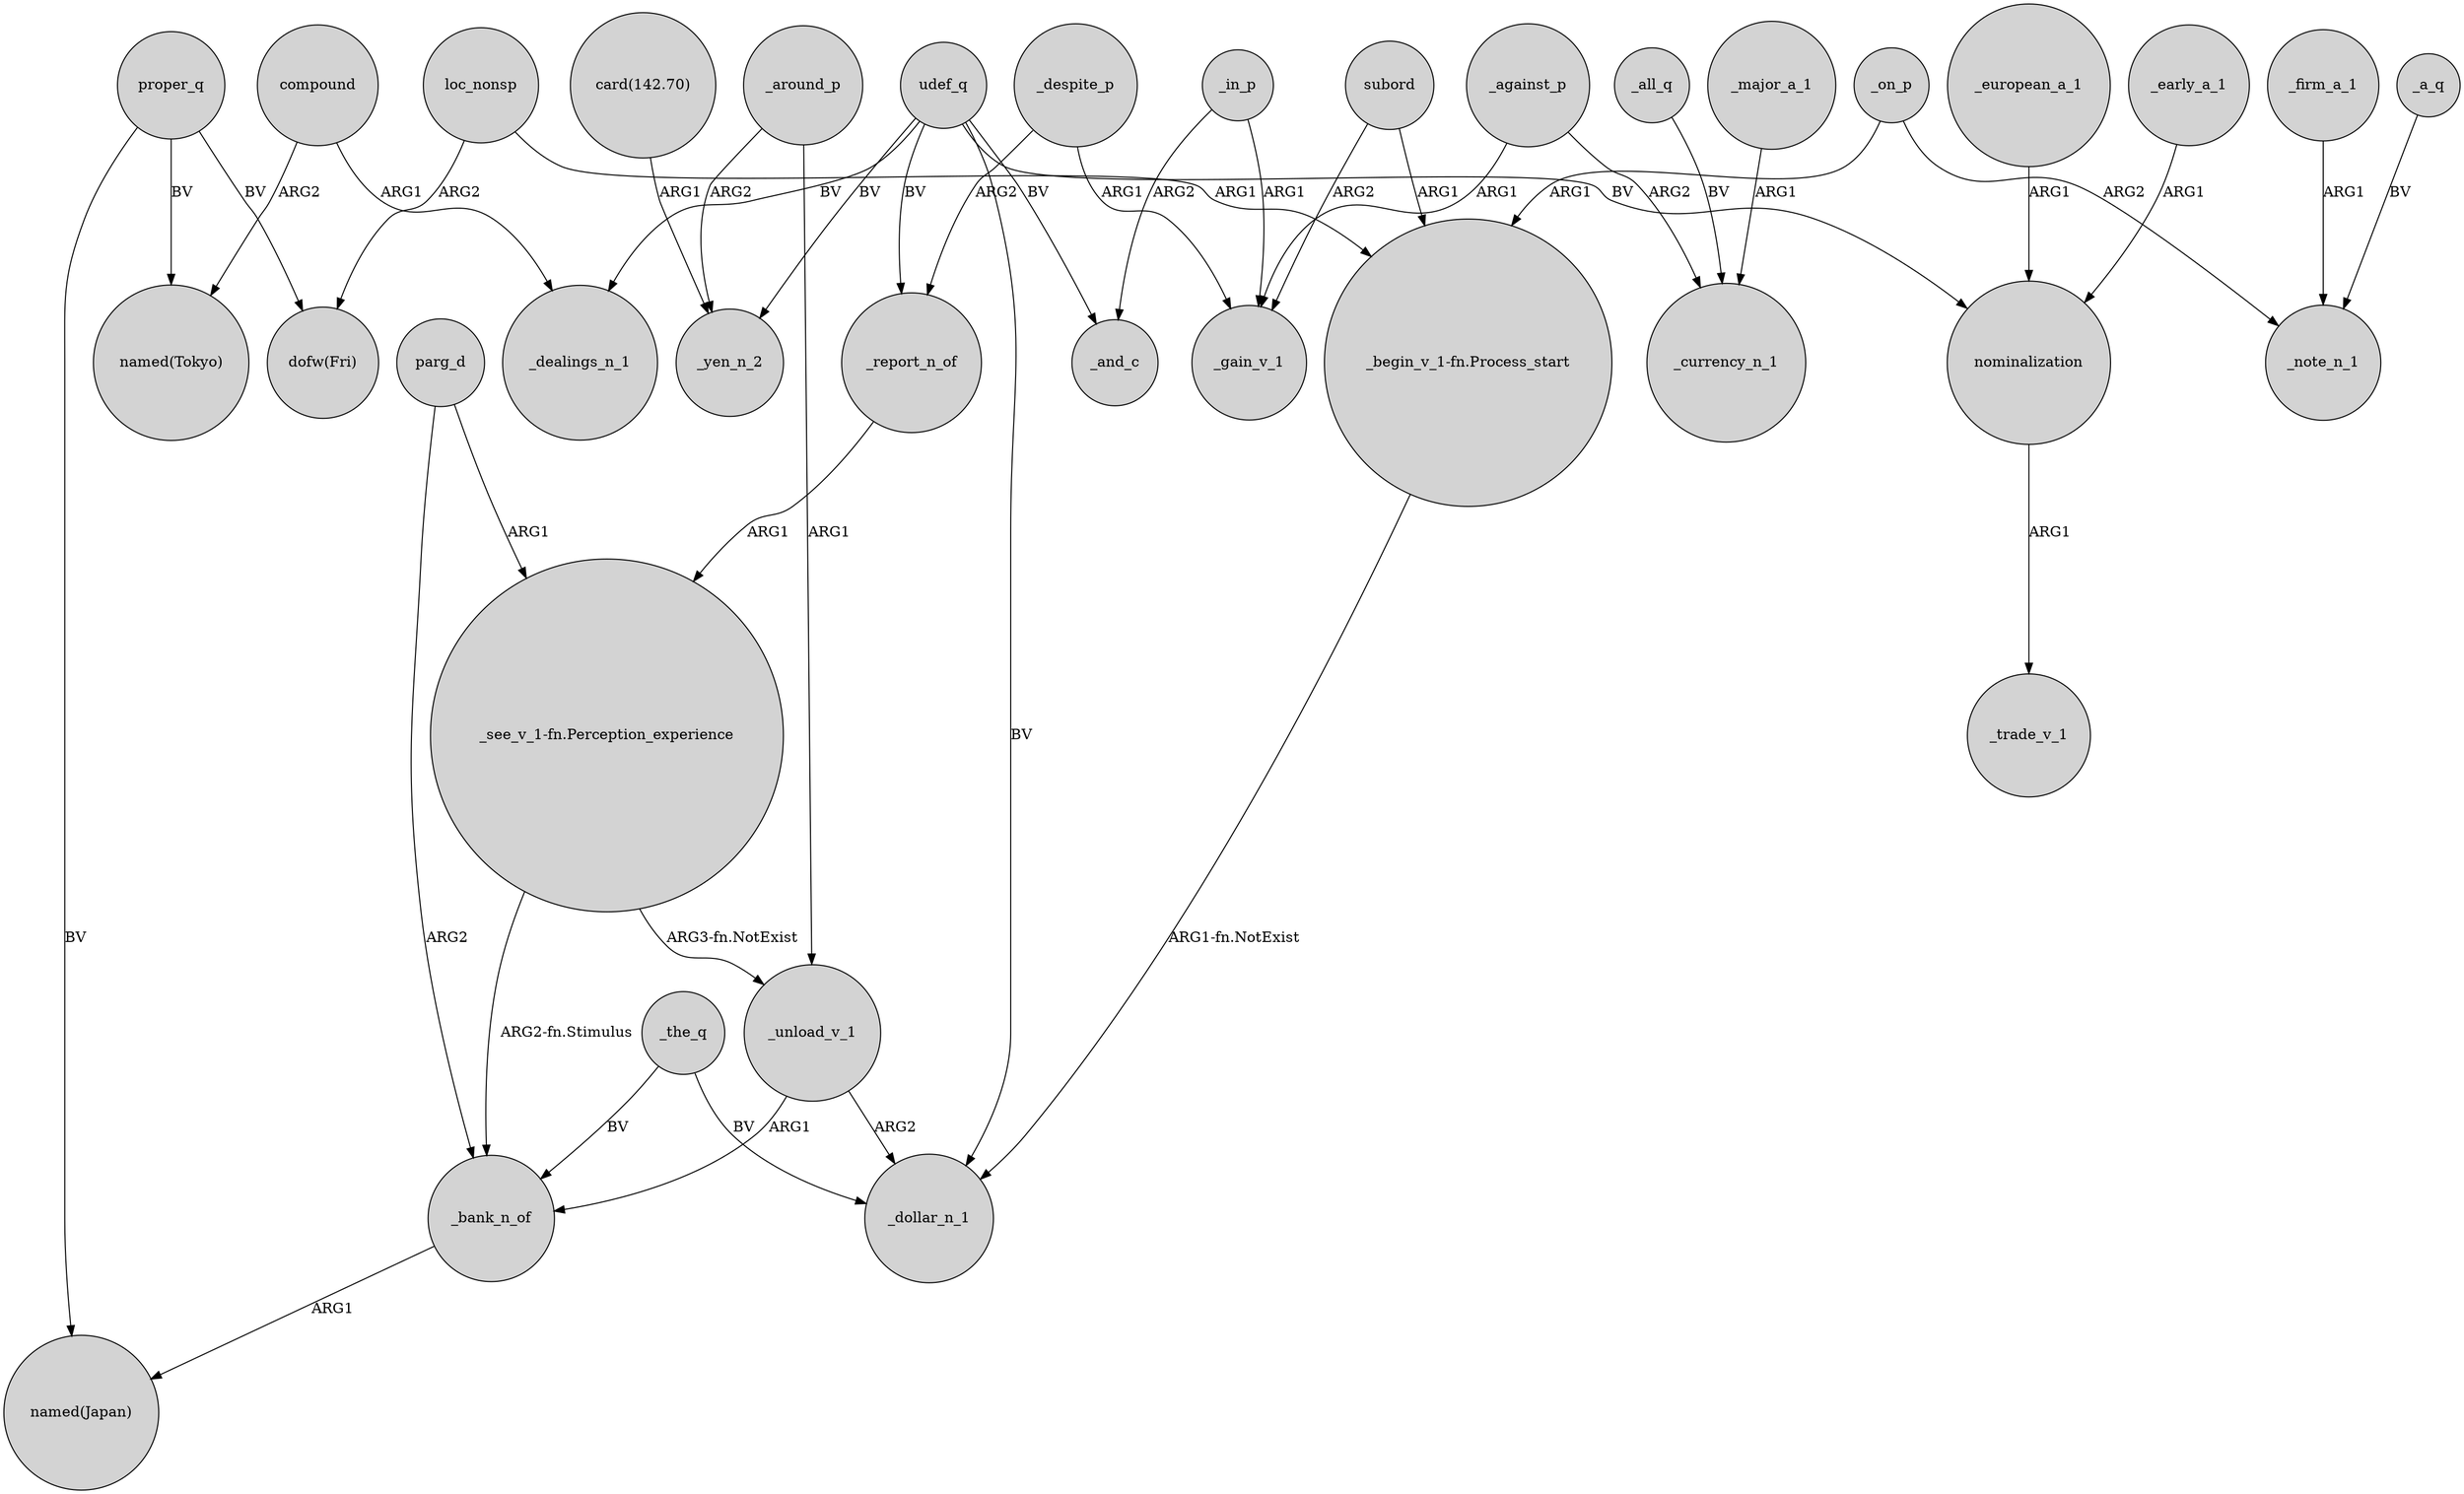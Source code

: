 digraph {
	node [shape=circle style=filled]
	compound -> "named(Tokyo)" [label=ARG2]
	_against_p -> _currency_n_1 [label=ARG2]
	"card(142.70)" -> _yen_n_2 [label=ARG1]
	proper_q -> "dofw(Fri)" [label=BV]
	udef_q -> _yen_n_2 [label=BV]
	_around_p -> _unload_v_1 [label=ARG1]
	"_see_v_1-fn.Perception_experience" -> _bank_n_of [label="ARG2-fn.Stimulus"]
	_on_p -> "_begin_v_1-fn.Process_start" [label=ARG1]
	_the_q -> _dollar_n_1 [label=BV]
	_early_a_1 -> nominalization [label=ARG1]
	udef_q -> _report_n_of [label=BV]
	_firm_a_1 -> _note_n_1 [label=ARG1]
	nominalization -> _trade_v_1 [label=ARG1]
	proper_q -> "named(Tokyo)" [label=BV]
	proper_q -> "named(Japan)" [label=BV]
	loc_nonsp -> "dofw(Fri)" [label=ARG2]
	_a_q -> _note_n_1 [label=BV]
	parg_d -> _bank_n_of [label=ARG2]
	_report_n_of -> "_see_v_1-fn.Perception_experience" [label=ARG1]
	_despite_p -> _gain_v_1 [label=ARG1]
	_around_p -> _yen_n_2 [label=ARG2]
	_in_p -> _gain_v_1 [label=ARG1]
	_the_q -> _bank_n_of [label=BV]
	subord -> _gain_v_1 [label=ARG2]
	_on_p -> _note_n_1 [label=ARG2]
	_bank_n_of -> "named(Japan)" [label=ARG1]
	_all_q -> _currency_n_1 [label=BV]
	parg_d -> "_see_v_1-fn.Perception_experience" [label=ARG1]
	udef_q -> nominalization [label=BV]
	compound -> _dealings_n_1 [label=ARG1]
	"_begin_v_1-fn.Process_start" -> _dollar_n_1 [label="ARG1-fn.NotExist"]
	_major_a_1 -> _currency_n_1 [label=ARG1]
	_despite_p -> _report_n_of [label=ARG2]
	_european_a_1 -> nominalization [label=ARG1]
	subord -> "_begin_v_1-fn.Process_start" [label=ARG1]
	_unload_v_1 -> _dollar_n_1 [label=ARG2]
	"_see_v_1-fn.Perception_experience" -> _unload_v_1 [label="ARG3-fn.NotExist"]
	_unload_v_1 -> _bank_n_of [label=ARG1]
	udef_q -> _and_c [label=BV]
	udef_q -> _dealings_n_1 [label=BV]
	loc_nonsp -> "_begin_v_1-fn.Process_start" [label=ARG1]
	_in_p -> _and_c [label=ARG2]
	udef_q -> _dollar_n_1 [label=BV]
	_against_p -> _gain_v_1 [label=ARG1]
}
